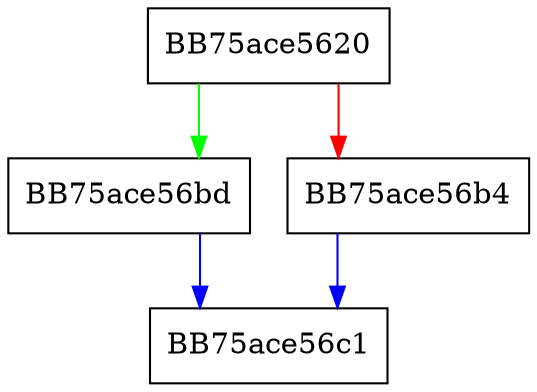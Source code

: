 digraph _dispatch {
  node [shape="box"];
  graph [splines=ortho];
  BB75ace5620 -> BB75ace56bd [color="green"];
  BB75ace5620 -> BB75ace56b4 [color="red"];
  BB75ace56b4 -> BB75ace56c1 [color="blue"];
  BB75ace56bd -> BB75ace56c1 [color="blue"];
}